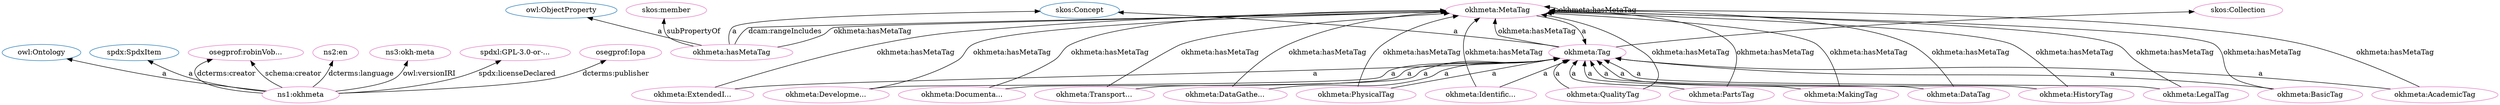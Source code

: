 digraph G {
  rankdir=BT
  node[height=.3]
"http://www.w3.org/2002/07/owl#Ontology" [fillcolor="#1f77b4" color="#1f77b4" label="owl:Ontology"]
"http://w3id.org/oseg/ont/okhmeta#Tag" [fillcolor="#1f77b4" color="#1f77b4" label="okhmeta:Tag"]
"http://www.w3.org/2004/02/skos/core#Collection" [fillcolor="#1f77b4" color="#1f77b4" label="skos:Collection"]
"http://www.w3.org/2004/02/skos/core#Concept" [fillcolor="#1f77b4" color="#1f77b4" label="skos:Concept"]
"http://spdx.org/rdf/terms#SpdxItem" [fillcolor="#1f77b4" color="#1f77b4" label="spdx:SpdxItem"]
"http://www.w3.org/2002/07/owl#ObjectProperty" [fillcolor="#1f77b4" color="#1f77b4" label="owl:ObjectProperty"]
"http://www.w3.org/2004/02/skos/core#Collection" [fillcolor="#e377c2" color="#e377c2" label="skos:Collection"]
"http://w3id.org/oseg/ont/okhmeta#Tag" [fillcolor="#e377c2" color="#e377c2" label="okhmeta:Tag"]
"http://w3id.org/oseg/ont/oseg-profiles#robinVobruba" [fillcolor="#e377c2" color="#e377c2" label="osegprof:robinVob..."]
"http://w3id.org/oseg/ont/okhmeta#MetaTag" [fillcolor="#e377c2" color="#e377c2" label="okhmeta:MetaTag"]
"http://w3id.org/oseg/ont/okhmeta#BasicTag" [fillcolor="#e377c2" color="#e377c2" label="okhmeta:BasicTag"]
"http://w3id.org/oseg/ont/okhmeta#MakingTag" [fillcolor="#e377c2" color="#e377c2" label="okhmeta:MakingTag"]
"http://w3id.org/oseg/ont/okhmeta#PhysicalTag" [fillcolor="#e377c2" color="#e377c2" label="okhmeta:PhysicalTag"]
"http://w3id.org/oseg/ont/okhmeta#IdentificationTag" [fillcolor="#e377c2" color="#e377c2" label="okhmeta:Identific..."]
"http://w3id.org/oseg/ont/okhmeta" [fillcolor="#e377c2" color="#e377c2" label="ns1:okhmeta"]
"http://w3id.org/oseg/ont/okhmeta#hasMetaTag" [fillcolor="#e377c2" color="#e377c2" label="okhmeta:hasMetaTag"]
"http://www.w3.org/2004/02/skos/core#member" [fillcolor="#e377c2" color="#e377c2" label="skos:member"]
"http://w3id.org/oseg/ont/okhmeta#DataGatheringTag" [fillcolor="#e377c2" color="#e377c2" label="okhmeta:DataGathe..."]
"http://w3id.org/oseg/ont/okhmeta#HistoryTag" [fillcolor="#e377c2" color="#e377c2" label="okhmeta:HistoryTag"]
"http://w3id.org/oseg/ont/okhmeta#DataTag" [fillcolor="#e377c2" color="#e377c2" label="okhmeta:DataTag"]
"http://w3id.org/oseg/ont/okhmeta#PartsTag" [fillcolor="#e377c2" color="#e377c2" label="okhmeta:PartsTag"]
"http://w3id.org/oseg/ont/okhmeta#DocumentationTag" [fillcolor="#e377c2" color="#e377c2" label="okhmeta:Documenta..."]
"http://id.loc.gov/vocabulary/iso639-1/en" [fillcolor="#e377c2" color="#e377c2" label="ns2:en"]
"http://w3id.org/oseg/ont/1.1.0/okh-meta" [fillcolor="#e377c2" color="#e377c2" label="ns3:okh-meta"]
"http://w3id.org/oseg/ont/okhmeta#AcademicTag" [fillcolor="#e377c2" color="#e377c2" label="okhmeta:AcademicTag"]
"http://spdx.org/licenses/GPL-3.0-or-later" [fillcolor="#e377c2" color="#e377c2" label="spdxl:GPL-3.0-or-..."]
"http://w3id.org/oseg/ont/okhmeta#QualityTag" [fillcolor="#e377c2" color="#e377c2" label="okhmeta:QualityTag"]
"http://w3id.org/oseg/ont/okhmeta#ExtendedInfoTag" [fillcolor="#e377c2" color="#e377c2" label="okhmeta:ExtendedI..."]
"http://w3id.org/oseg/ont/okhmeta#LegalTag" [fillcolor="#e377c2" color="#e377c2" label="okhmeta:LegalTag"]
"http://w3id.org/oseg/ont/okhmeta#DevelopmentTag" [fillcolor="#e377c2" color="#e377c2" label="okhmeta:Developme..."]
"http://w3id.org/oseg/ont/oseg-profiles#Iopa" [fillcolor="#e377c2" color="#e377c2" label="osegprof:Iopa"]
"http://w3id.org/oseg/ont/okhmeta#TransportationTag" [fillcolor="#e377c2" color="#e377c2" label="okhmeta:Transport..."]
  "http://w3id.org/oseg/ont/okhmeta#Tag" -> "http://www.w3.org/2004/02/skos/core#Collection" [label=""]
  "http://w3id.org/oseg/ont/okhmeta#Tag" -> "http://www.w3.org/2004/02/skos/core#Concept" [label="a"]
  "http://w3id.org/oseg/ont/okhmeta#MakingTag" -> "http://w3id.org/oseg/ont/okhmeta#MetaTag" [label="okhmeta:hasMetaTag"]
  "http://w3id.org/oseg/ont/okhmeta#BasicTag" -> "http://w3id.org/oseg/ont/okhmeta#Tag" [label="a"]
  "http://w3id.org/oseg/ont/okhmeta#AcademicTag" -> "http://w3id.org/oseg/ont/okhmeta#MetaTag" [label="okhmeta:hasMetaTag"]
  "http://w3id.org/oseg/ont/okhmeta#PhysicalTag" -> "http://w3id.org/oseg/ont/okhmeta#Tag" [label="a"]
  "http://w3id.org/oseg/ont/okhmeta#IdentificationTag" -> "http://w3id.org/oseg/ont/okhmeta#Tag" [label="a"]
  "http://w3id.org/oseg/ont/okhmeta#hasMetaTag" -> "http://www.w3.org/2002/07/owl#ObjectProperty" [label="a"]
  "http://w3id.org/oseg/ont/okhmeta#MetaTag" -> "http://w3id.org/oseg/ont/okhmeta#MetaTag" [label="okhmeta:hasMetaTag"]
  "http://w3id.org/oseg/ont/okhmeta#LegalTag" -> "http://w3id.org/oseg/ont/okhmeta#MetaTag" [label="okhmeta:hasMetaTag"]
  "http://w3id.org/oseg/ont/okhmeta#hasMetaTag" -> "http://www.w3.org/2004/02/skos/core#member" [label="subPropertyOf"]
  "http://w3id.org/oseg/ont/okhmeta#DataTag" -> "http://w3id.org/oseg/ont/okhmeta#MetaTag" [label="okhmeta:hasMetaTag"]
  "http://w3id.org/oseg/ont/okhmeta#HistoryTag" -> "http://w3id.org/oseg/ont/okhmeta#Tag" [label="a"]
  "http://w3id.org/oseg/ont/okhmeta#DataTag" -> "http://w3id.org/oseg/ont/okhmeta#Tag" [label="a"]
  "http://w3id.org/oseg/ont/okhmeta#hasMetaTag" -> "http://w3id.org/oseg/ont/okhmeta#MetaTag" [label="dcam:rangeIncludes"]
  "http://w3id.org/oseg/ont/okhmeta#DocumentationTag" -> "http://w3id.org/oseg/ont/okhmeta#MetaTag" [label="okhmeta:hasMetaTag"]
  "http://w3id.org/oseg/ont/okhmeta#BasicTag" -> "http://w3id.org/oseg/ont/okhmeta#MetaTag" [label="okhmeta:hasMetaTag"]
  "http://w3id.org/oseg/ont/okhmeta" -> "http://id.loc.gov/vocabulary/iso639-1/en" [label="dcterms:language"]
  "http://w3id.org/oseg/ont/okhmeta#PhysicalTag" -> "http://w3id.org/oseg/ont/okhmeta#MetaTag" [label="okhmeta:hasMetaTag"]
  "http://w3id.org/oseg/ont/okhmeta" -> "http://spdx.org/licenses/GPL-3.0-or-later" [label="spdx:licenseDeclared"]
  "http://w3id.org/oseg/ont/okhmeta#QualityTag" -> "http://w3id.org/oseg/ont/okhmeta#MetaTag" [label="okhmeta:hasMetaTag"]
  "http://w3id.org/oseg/ont/okhmeta#hasMetaTag" -> "http://www.w3.org/2004/02/skos/core#Concept" [label="a"]
  "http://w3id.org/oseg/ont/okhmeta#ExtendedInfoTag" -> "http://w3id.org/oseg/ont/okhmeta#Tag" [label="a"]
  "http://w3id.org/oseg/ont/okhmeta" -> "http://spdx.org/rdf/terms#SpdxItem" [label="a"]
  "http://w3id.org/oseg/ont/okhmeta#LegalTag" -> "http://w3id.org/oseg/ont/okhmeta#Tag" [label="a"]
  "http://w3id.org/oseg/ont/okhmeta#DevelopmentTag" -> "http://w3id.org/oseg/ont/okhmeta#Tag" [label="a"]
  "http://w3id.org/oseg/ont/okhmeta#TransportationTag" -> "http://w3id.org/oseg/ont/okhmeta#MetaTag" [label="okhmeta:hasMetaTag"]
  "http://w3id.org/oseg/ont/okhmeta" -> "http://w3id.org/oseg/ont/oseg-profiles#robinVobruba" [label="dcterms:creator"]
  "http://w3id.org/oseg/ont/okhmeta#MakingTag" -> "http://w3id.org/oseg/ont/okhmeta#Tag" [label="a"]
  "http://w3id.org/oseg/ont/okhmeta#Tag" -> "http://w3id.org/oseg/ont/okhmeta#MetaTag" [label="okhmeta:hasMetaTag"]
  "http://w3id.org/oseg/ont/okhmeta" -> "http://www.w3.org/2002/07/owl#Ontology" [label="a"]
  "http://w3id.org/oseg/ont/okhmeta#DataGatheringTag" -> "http://w3id.org/oseg/ont/okhmeta#MetaTag" [label="okhmeta:hasMetaTag"]
  "http://w3id.org/oseg/ont/okhmeta" -> "http://w3id.org/oseg/ont/oseg-profiles#robinVobruba" [label="schema:creator"]
  "http://w3id.org/oseg/ont/okhmeta#HistoryTag" -> "http://w3id.org/oseg/ont/okhmeta#MetaTag" [label="okhmeta:hasMetaTag"]
  "http://w3id.org/oseg/ont/okhmeta#DataGatheringTag" -> "http://w3id.org/oseg/ont/okhmeta#Tag" [label="a"]
  "http://w3id.org/oseg/ont/okhmeta#DevelopmentTag" -> "http://w3id.org/oseg/ont/okhmeta#MetaTag" [label="okhmeta:hasMetaTag"]
  "http://w3id.org/oseg/ont/okhmeta#PartsTag" -> "http://w3id.org/oseg/ont/okhmeta#Tag" [label="a"]
  "http://w3id.org/oseg/ont/okhmeta#DocumentationTag" -> "http://w3id.org/oseg/ont/okhmeta#Tag" [label="a"]
  "http://w3id.org/oseg/ont/okhmeta" -> "http://w3id.org/oseg/ont/1.1.0/okh-meta" [label="owl:versionIRI"]
  "http://w3id.org/oseg/ont/okhmeta#AcademicTag" -> "http://w3id.org/oseg/ont/okhmeta#Tag" [label="a"]
  "http://w3id.org/oseg/ont/okhmeta#ExtendedInfoTag" -> "http://w3id.org/oseg/ont/okhmeta#MetaTag" [label="okhmeta:hasMetaTag"]
  "http://w3id.org/oseg/ont/okhmeta#QualityTag" -> "http://w3id.org/oseg/ont/okhmeta#Tag" [label="a"]
  "http://w3id.org/oseg/ont/okhmeta#MetaTag" -> "http://w3id.org/oseg/ont/okhmeta#Tag" [label="a"]
  "http://w3id.org/oseg/ont/okhmeta#PartsTag" -> "http://w3id.org/oseg/ont/okhmeta#MetaTag" [label="okhmeta:hasMetaTag"]
  "http://w3id.org/oseg/ont/okhmeta#hasMetaTag" -> "http://w3id.org/oseg/ont/okhmeta#MetaTag" [label="okhmeta:hasMetaTag"]
  "http://w3id.org/oseg/ont/okhmeta" -> "http://w3id.org/oseg/ont/oseg-profiles#Iopa" [label="dcterms:publisher"]
  "http://w3id.org/oseg/ont/okhmeta#IdentificationTag" -> "http://w3id.org/oseg/ont/okhmeta#MetaTag" [label="okhmeta:hasMetaTag"]
  "http://w3id.org/oseg/ont/okhmeta#TransportationTag" -> "http://w3id.org/oseg/ont/okhmeta#Tag" [label="a"]
}

